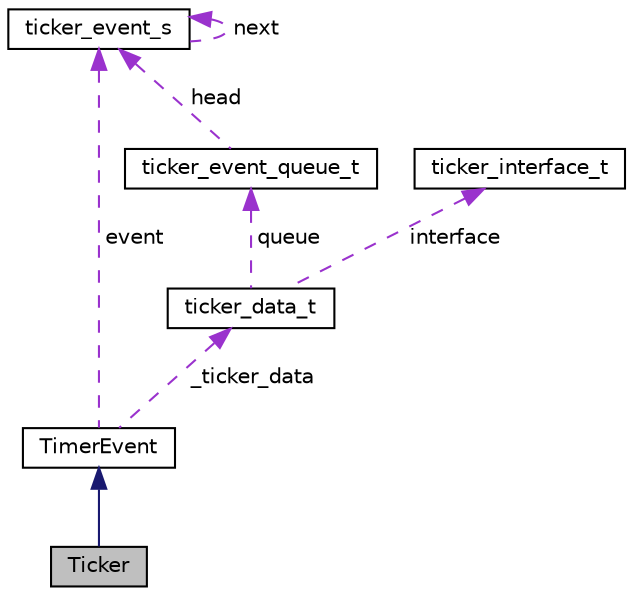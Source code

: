 digraph "Ticker"
{
 // LATEX_PDF_SIZE
  edge [fontname="Helvetica",fontsize="10",labelfontname="Helvetica",labelfontsize="10"];
  node [fontname="Helvetica",fontsize="10",shape=record];
  Node1 [label="Ticker",height=0.2,width=0.4,color="black", fillcolor="grey75", style="filled", fontcolor="black",tooltip=" "];
  Node2 -> Node1 [dir="back",color="midnightblue",fontsize="10",style="solid",fontname="Helvetica"];
  Node2 [label="TimerEvent",height=0.2,width=0.4,color="black", fillcolor="white", style="filled",URL="$classmbed_1_1_timer_event.html",tooltip=" "];
  Node3 -> Node2 [dir="back",color="darkorchid3",fontsize="10",style="dashed",label=" event" ,fontname="Helvetica"];
  Node3 [label="ticker_event_s",height=0.2,width=0.4,color="black", fillcolor="white", style="filled",URL="$structticker__event__s.html",tooltip=" "];
  Node3 -> Node3 [dir="back",color="darkorchid3",fontsize="10",style="dashed",label=" next" ,fontname="Helvetica"];
  Node4 -> Node2 [dir="back",color="darkorchid3",fontsize="10",style="dashed",label=" _ticker_data" ,fontname="Helvetica"];
  Node4 [label="ticker_data_t",height=0.2,width=0.4,color="black", fillcolor="white", style="filled",URL="$structticker__data__t.html",tooltip=" "];
  Node5 -> Node4 [dir="back",color="darkorchid3",fontsize="10",style="dashed",label=" interface" ,fontname="Helvetica"];
  Node5 [label="ticker_interface_t",height=0.2,width=0.4,color="black", fillcolor="white", style="filled",URL="$structticker__interface__t.html",tooltip=" "];
  Node6 -> Node4 [dir="back",color="darkorchid3",fontsize="10",style="dashed",label=" queue" ,fontname="Helvetica"];
  Node6 [label="ticker_event_queue_t",height=0.2,width=0.4,color="black", fillcolor="white", style="filled",URL="$structticker__event__queue__t.html",tooltip=" "];
  Node3 -> Node6 [dir="back",color="darkorchid3",fontsize="10",style="dashed",label=" head" ,fontname="Helvetica"];
}
